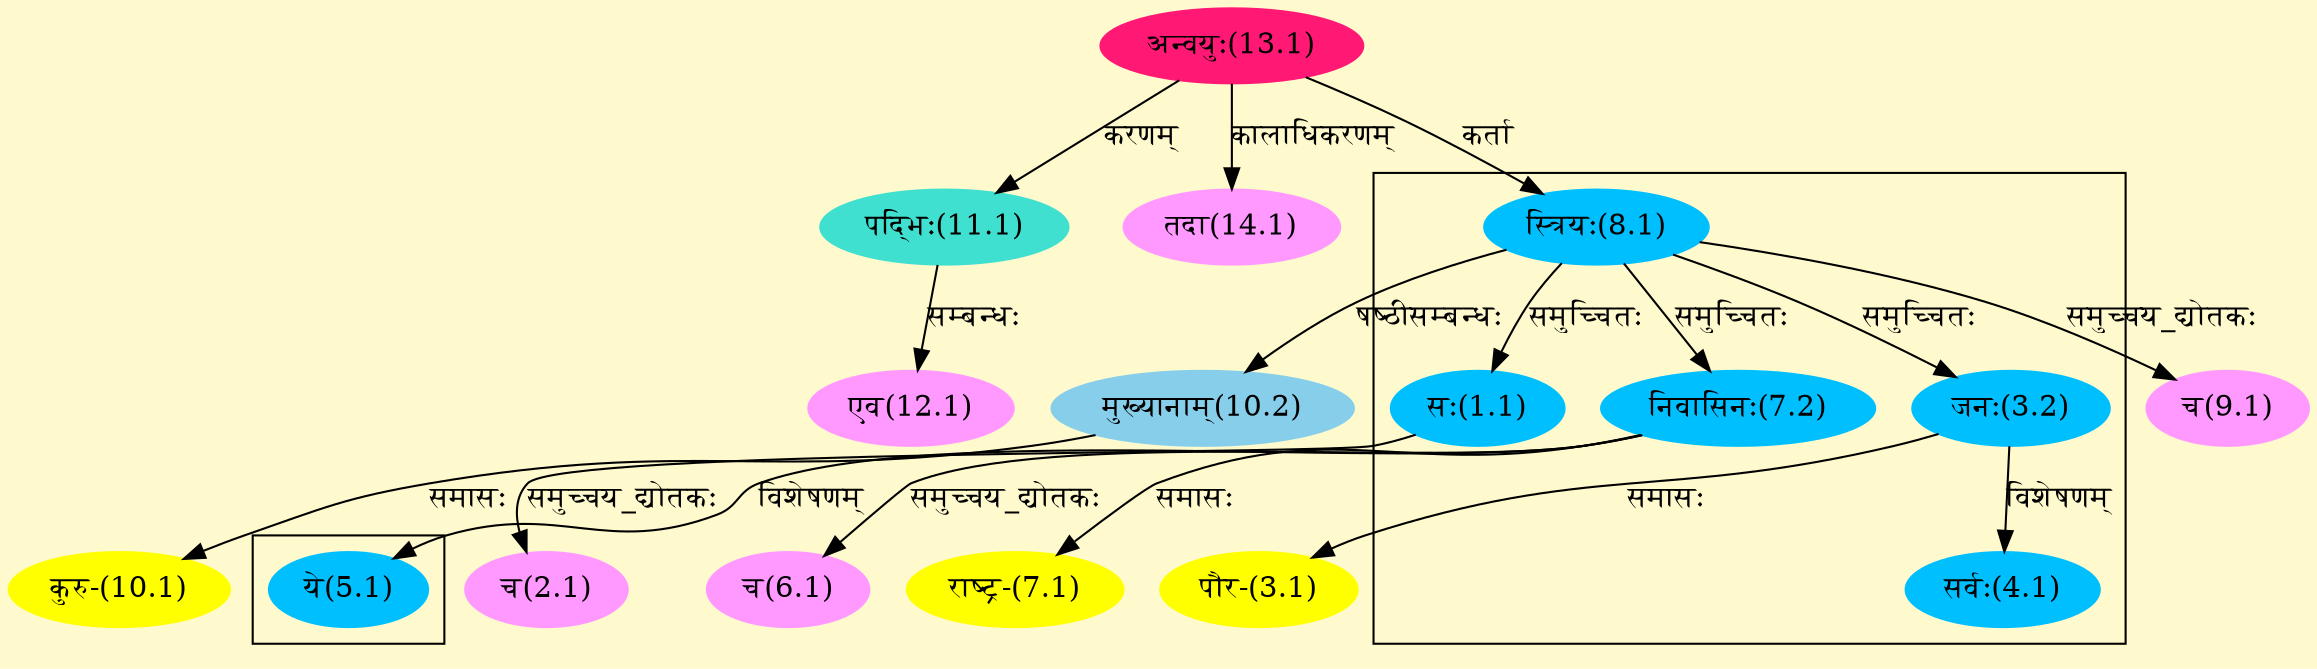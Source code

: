 digraph G{
rankdir=BT;
 compound=true;
 bgcolor="lemonchiffon1";

subgraph cluster_1{
Node1_1 [style=filled, color="#00BFFF" label = "सः(1.1)"]
Node8_1 [style=filled, color="#00BFFF" label = "स्त्रियः(8.1)"]
Node3_2 [style=filled, color="#00BFFF" label = "जनः(3.2)"]
Node4_1 [style=filled, color="#00BFFF" label = "सर्वः(4.1)"]
Node7_2 [style=filled, color="#00BFFF" label = "निवासिनः(7.2)"]

}

subgraph cluster_2{
Node5_1 [style=filled, color="#00BFFF" label = "ये(5.1)"]
Node7_2 [style=filled, color="#00BFFF" label = "निवासिनः(7.2)"]

}
Node2_1 [style=filled, color="#FF99FF" label = "च(2.1)"]
Node1_1 [style=filled, color="#00BFFF" label = "सः(1.1)"]
Node3_1 [style=filled, color="#FFFF00" label = "पौर-(3.1)"]
Node3_2 [style=filled, color="#00BFFF" label = "जनः(3.2)"]
Node6_1 [style=filled, color="#FF99FF" label = "च(6.1)"]
Node7_2 [style=filled, color="#00BFFF" label = "निवासिनः(7.2)"]
Node7_1 [style=filled, color="#FFFF00" label = "राष्ट्र-(7.1)"]
Node8_1 [style=filled, color="#00BFFF" label = "स्त्रियः(8.1)"]
Node13_1 [style=filled, color="#FF1975" label = "अन्वयुः(13.1)"]
Node9_1 [style=filled, color="#FF99FF" label = "च(9.1)"]
Node10_1 [style=filled, color="#FFFF00" label = "कुरु-(10.1)"]
Node10_2 [style=filled, color="#87CEEB" label = "मुख्यानाम्(10.2)"]
Node11_1 [style=filled, color="#40E0D0" label = "पद्भिः(11.1)"]
Node12_1 [style=filled, color="#FF99FF" label = "एव(12.1)"]
Node14_1 [style=filled, color="#FF99FF" label = "तदा(14.1)"]
/* Start of Relations section */

Node1_1 -> Node8_1 [  label="समुच्चितः"  dir="back" ]
Node2_1 -> Node1_1 [  label="समुच्चय_द्योतकः"  dir="back" ]
Node3_1 -> Node3_2 [  label="समासः"  dir="back" ]
Node3_2 -> Node8_1 [  label="समुच्चितः"  dir="back" ]
Node4_1 -> Node3_2 [  label="विशेषणम्"  dir="back" ]
Node5_1 -> Node7_2 [  label="विशेषणम्"  dir="back" ]
Node6_1 -> Node7_2 [  label="समुच्चय_द्योतकः"  dir="back" ]
Node7_1 -> Node7_2 [  label="समासः"  dir="back" ]
Node7_2 -> Node8_1 [  label="समुच्चितः"  dir="back" ]
Node8_1 -> Node13_1 [  label="कर्ता"  dir="back" ]
Node9_1 -> Node8_1 [  label="समुच्चय_द्योतकः"  dir="back" ]
Node10_1 -> Node10_2 [  label="समासः"  dir="back" ]
Node10_2 -> Node8_1 [  label="षष्ठीसम्बन्धः"  dir="back" ]
Node11_1 -> Node13_1 [  label="करणम्"  dir="back" ]
Node12_1 -> Node11_1 [  label="सम्बन्धः"  dir="back" ]
Node14_1 -> Node13_1 [  label="कालाधिकरणम्"  dir="back" ]
}
